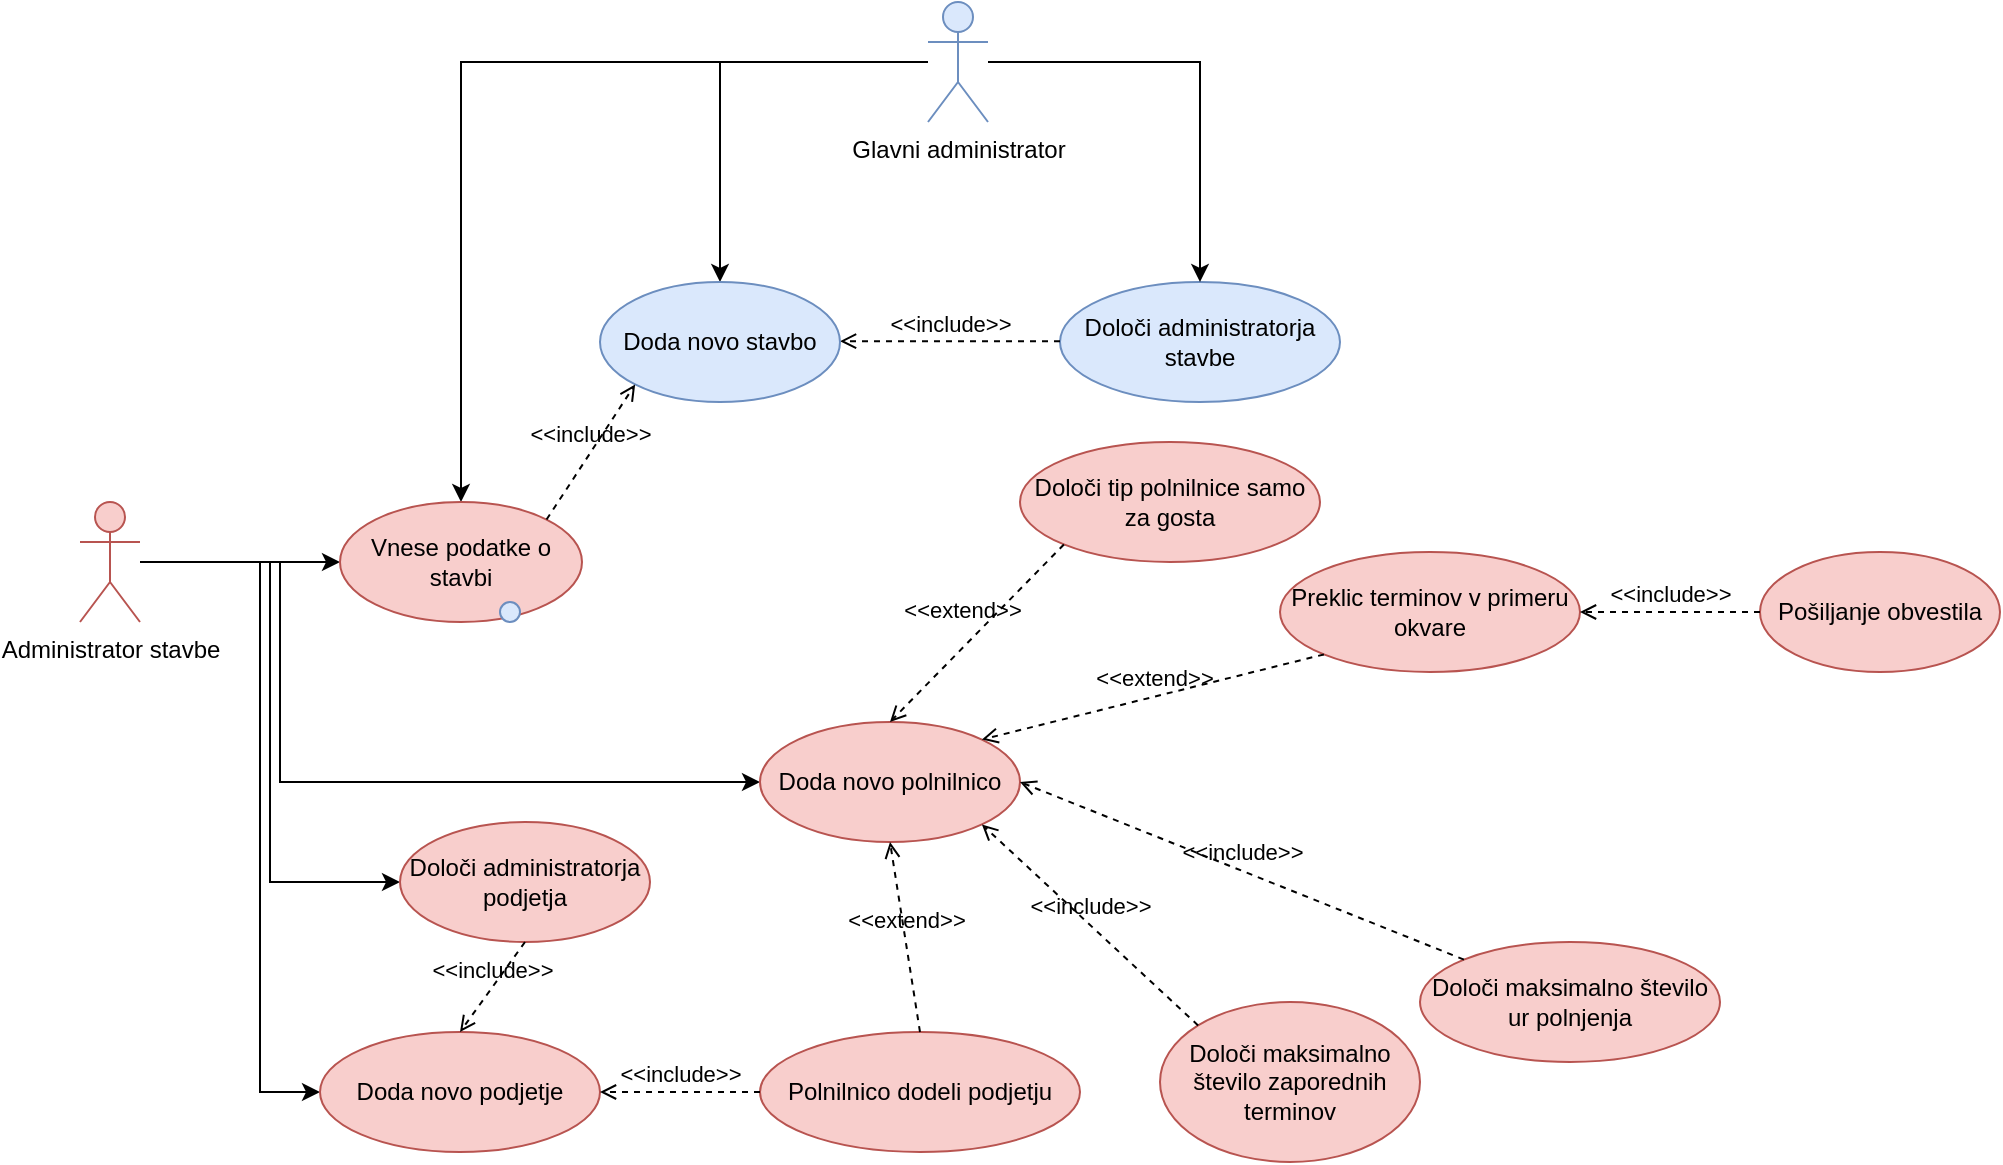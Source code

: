 <mxfile version="21.0.2" type="github">
  <diagram id="C5RBs43oDa-KdzZeNtuy" name="Page-1">
    <mxGraphModel dx="2712" dy="1022" grid="1" gridSize="10" guides="1" tooltips="1" connect="1" arrows="1" fold="1" page="1" pageScale="1" pageWidth="827" pageHeight="1169" math="0" shadow="0">
      <root>
        <mxCell id="WIyWlLk6GJQsqaUBKTNV-0" />
        <mxCell id="WIyWlLk6GJQsqaUBKTNV-1" parent="WIyWlLk6GJQsqaUBKTNV-0" />
        <mxCell id="7wFkgzrkXo4i7w-wskaY-10" value="Določi administratorja stavbe" style="ellipse;whiteSpace=wrap;html=1;fillColor=#dae8fc;strokeColor=#6c8ebf;" vertex="1" parent="WIyWlLk6GJQsqaUBKTNV-1">
          <mxGeometry x="450" y="180" width="140" height="60" as="geometry" />
        </mxCell>
        <mxCell id="7wFkgzrkXo4i7w-wskaY-40" style="edgeStyle=orthogonalEdgeStyle;rounded=0;orthogonalLoop=1;jettySize=auto;html=1;entryX=0.5;entryY=0;entryDx=0;entryDy=0;" edge="1" parent="WIyWlLk6GJQsqaUBKTNV-1" source="7wFkgzrkXo4i7w-wskaY-16" target="7wFkgzrkXo4i7w-wskaY-4">
          <mxGeometry relative="1" as="geometry" />
        </mxCell>
        <mxCell id="7wFkgzrkXo4i7w-wskaY-41" style="edgeStyle=orthogonalEdgeStyle;rounded=0;orthogonalLoop=1;jettySize=auto;html=1;entryX=0.5;entryY=0;entryDx=0;entryDy=0;" edge="1" parent="WIyWlLk6GJQsqaUBKTNV-1" source="7wFkgzrkXo4i7w-wskaY-16" target="7wFkgzrkXo4i7w-wskaY-26">
          <mxGeometry relative="1" as="geometry" />
        </mxCell>
        <mxCell id="7wFkgzrkXo4i7w-wskaY-42" style="edgeStyle=orthogonalEdgeStyle;rounded=0;orthogonalLoop=1;jettySize=auto;html=1;entryX=0.5;entryY=0;entryDx=0;entryDy=0;" edge="1" parent="WIyWlLk6GJQsqaUBKTNV-1" source="7wFkgzrkXo4i7w-wskaY-16" target="7wFkgzrkXo4i7w-wskaY-10">
          <mxGeometry relative="1" as="geometry" />
        </mxCell>
        <mxCell id="7wFkgzrkXo4i7w-wskaY-16" value="Glavni administrator" style="shape=umlActor;verticalLabelPosition=bottom;verticalAlign=top;html=1;outlineConnect=0;fillColor=#dae8fc;strokeColor=#6c8ebf;" vertex="1" parent="WIyWlLk6GJQsqaUBKTNV-1">
          <mxGeometry x="384" y="40" width="30" height="60" as="geometry" />
        </mxCell>
        <mxCell id="7wFkgzrkXo4i7w-wskaY-17" value="&amp;lt;&amp;lt;include&amp;gt;&amp;gt;" style="html=1;verticalAlign=bottom;labelBackgroundColor=none;endArrow=open;endFill=0;dashed=1;rounded=0;" edge="1" parent="WIyWlLk6GJQsqaUBKTNV-1">
          <mxGeometry width="160" relative="1" as="geometry">
            <mxPoint x="450" y="209.58" as="sourcePoint" />
            <mxPoint x="340" y="209.58" as="targetPoint" />
          </mxGeometry>
        </mxCell>
        <mxCell id="7wFkgzrkXo4i7w-wskaY-47" style="edgeStyle=orthogonalEdgeStyle;rounded=0;orthogonalLoop=1;jettySize=auto;html=1;" edge="1" parent="WIyWlLk6GJQsqaUBKTNV-1" source="7wFkgzrkXo4i7w-wskaY-19" target="7wFkgzrkXo4i7w-wskaY-26">
          <mxGeometry relative="1" as="geometry" />
        </mxCell>
        <mxCell id="7wFkgzrkXo4i7w-wskaY-48" style="edgeStyle=orthogonalEdgeStyle;rounded=0;orthogonalLoop=1;jettySize=auto;html=1;entryX=0;entryY=0.5;entryDx=0;entryDy=0;" edge="1" parent="WIyWlLk6GJQsqaUBKTNV-1" source="7wFkgzrkXo4i7w-wskaY-19" target="7wFkgzrkXo4i7w-wskaY-45">
          <mxGeometry relative="1" as="geometry">
            <Array as="points">
              <mxPoint x="50" y="320" />
              <mxPoint x="50" y="585" />
            </Array>
          </mxGeometry>
        </mxCell>
        <mxCell id="7wFkgzrkXo4i7w-wskaY-50" style="edgeStyle=orthogonalEdgeStyle;rounded=0;orthogonalLoop=1;jettySize=auto;html=1;entryX=0;entryY=0.5;entryDx=0;entryDy=0;" edge="1" parent="WIyWlLk6GJQsqaUBKTNV-1" source="7wFkgzrkXo4i7w-wskaY-19" target="7wFkgzrkXo4i7w-wskaY-49">
          <mxGeometry relative="1" as="geometry">
            <Array as="points">
              <mxPoint x="60" y="320" />
              <mxPoint x="60" y="430" />
            </Array>
          </mxGeometry>
        </mxCell>
        <mxCell id="7wFkgzrkXo4i7w-wskaY-67" style="edgeStyle=orthogonalEdgeStyle;rounded=0;orthogonalLoop=1;jettySize=auto;html=1;entryX=0;entryY=0.5;entryDx=0;entryDy=0;" edge="1" parent="WIyWlLk6GJQsqaUBKTNV-1" source="7wFkgzrkXo4i7w-wskaY-19" target="7wFkgzrkXo4i7w-wskaY-66">
          <mxGeometry relative="1" as="geometry" />
        </mxCell>
        <mxCell id="7wFkgzrkXo4i7w-wskaY-19" value="Administrator stavbe" style="shape=umlActor;verticalLabelPosition=bottom;verticalAlign=top;html=1;outlineConnect=0;fillColor=#f8cecc;strokeColor=#b85450;" vertex="1" parent="WIyWlLk6GJQsqaUBKTNV-1">
          <mxGeometry x="-40" y="290" width="30" height="60" as="geometry" />
        </mxCell>
        <mxCell id="7wFkgzrkXo4i7w-wskaY-26" value="Vnese podatke o stavbi" style="ellipse;whiteSpace=wrap;html=1;fillColor=#f8cecc;strokeColor=#b85450;" vertex="1" parent="WIyWlLk6GJQsqaUBKTNV-1">
          <mxGeometry x="90" y="290" width="121" height="60" as="geometry" />
        </mxCell>
        <mxCell id="7wFkgzrkXo4i7w-wskaY-4" value="Doda novo stavbo" style="ellipse;whiteSpace=wrap;html=1;fillColor=#dae8fc;strokeColor=#6c8ebf;" vertex="1" parent="WIyWlLk6GJQsqaUBKTNV-1">
          <mxGeometry x="220" y="180" width="120" height="60" as="geometry" />
        </mxCell>
        <mxCell id="7wFkgzrkXo4i7w-wskaY-37" value="" style="ellipse;whiteSpace=wrap;html=1;aspect=fixed;fillColor=#dae8fc;strokeColor=#6c8ebf;" vertex="1" parent="WIyWlLk6GJQsqaUBKTNV-1">
          <mxGeometry x="170" y="340" width="10" height="10" as="geometry" />
        </mxCell>
        <mxCell id="7wFkgzrkXo4i7w-wskaY-45" value="Doda novo podjetje" style="ellipse;whiteSpace=wrap;html=1;fillColor=#f8cecc;strokeColor=#b85450;" vertex="1" parent="WIyWlLk6GJQsqaUBKTNV-1">
          <mxGeometry x="80" y="555" width="140" height="60" as="geometry" />
        </mxCell>
        <mxCell id="7wFkgzrkXo4i7w-wskaY-49" value="Doda novo polnilnico" style="ellipse;whiteSpace=wrap;html=1;fillColor=#f8cecc;strokeColor=#b85450;" vertex="1" parent="WIyWlLk6GJQsqaUBKTNV-1">
          <mxGeometry x="300" y="400" width="130" height="60" as="geometry" />
        </mxCell>
        <mxCell id="7wFkgzrkXo4i7w-wskaY-51" value="Določi tip polnilnice samo za gosta" style="ellipse;whiteSpace=wrap;html=1;fillColor=#f8cecc;strokeColor=#b85450;" vertex="1" parent="WIyWlLk6GJQsqaUBKTNV-1">
          <mxGeometry x="430" y="260" width="150" height="60" as="geometry" />
        </mxCell>
        <mxCell id="7wFkgzrkXo4i7w-wskaY-52" value="&amp;lt;&amp;lt;extend&amp;gt;&amp;gt;" style="html=1;verticalAlign=bottom;labelBackgroundColor=none;endArrow=open;endFill=0;dashed=1;rounded=0;exitX=0;exitY=1;exitDx=0;exitDy=0;entryX=0.5;entryY=0;entryDx=0;entryDy=0;" edge="1" parent="WIyWlLk6GJQsqaUBKTNV-1" source="7wFkgzrkXo4i7w-wskaY-51" target="7wFkgzrkXo4i7w-wskaY-49">
          <mxGeometry x="0.045" y="-7" width="160" relative="1" as="geometry">
            <mxPoint x="460" y="420" as="sourcePoint" />
            <mxPoint x="620" y="420" as="targetPoint" />
            <mxPoint as="offset" />
          </mxGeometry>
        </mxCell>
        <mxCell id="7wFkgzrkXo4i7w-wskaY-53" value="Polnilnico dodeli podjetju" style="ellipse;whiteSpace=wrap;html=1;fillColor=#f8cecc;strokeColor=#b85450;" vertex="1" parent="WIyWlLk6GJQsqaUBKTNV-1">
          <mxGeometry x="300" y="555" width="160" height="60" as="geometry" />
        </mxCell>
        <mxCell id="7wFkgzrkXo4i7w-wskaY-54" value="&amp;lt;&amp;lt;extend&amp;gt;&amp;gt;" style="html=1;verticalAlign=bottom;labelBackgroundColor=none;endArrow=open;endFill=0;dashed=1;rounded=0;exitX=0.5;exitY=0;exitDx=0;exitDy=0;entryX=0.5;entryY=1;entryDx=0;entryDy=0;" edge="1" parent="WIyWlLk6GJQsqaUBKTNV-1" source="7wFkgzrkXo4i7w-wskaY-53" target="7wFkgzrkXo4i7w-wskaY-49">
          <mxGeometry width="160" relative="1" as="geometry">
            <mxPoint x="360" y="600" as="sourcePoint" />
            <mxPoint x="380" y="570" as="targetPoint" />
          </mxGeometry>
        </mxCell>
        <mxCell id="7wFkgzrkXo4i7w-wskaY-57" value="Določi maksimalno število ur polnjenja" style="ellipse;whiteSpace=wrap;html=1;fillColor=#f8cecc;strokeColor=#b85450;" vertex="1" parent="WIyWlLk6GJQsqaUBKTNV-1">
          <mxGeometry x="630" y="510" width="150" height="60" as="geometry" />
        </mxCell>
        <mxCell id="7wFkgzrkXo4i7w-wskaY-58" value="&amp;lt;&amp;lt;include&amp;gt;&amp;gt;" style="html=1;verticalAlign=bottom;labelBackgroundColor=none;endArrow=open;endFill=0;dashed=1;rounded=0;exitX=0;exitY=0;exitDx=0;exitDy=0;entryX=1;entryY=0.5;entryDx=0;entryDy=0;" edge="1" parent="WIyWlLk6GJQsqaUBKTNV-1" source="7wFkgzrkXo4i7w-wskaY-57" target="7wFkgzrkXo4i7w-wskaY-49">
          <mxGeometry width="160" relative="1" as="geometry">
            <mxPoint x="470" y="400" as="sourcePoint" />
            <mxPoint x="630" y="400" as="targetPoint" />
          </mxGeometry>
        </mxCell>
        <mxCell id="7wFkgzrkXo4i7w-wskaY-59" value="Določi maksimalno število zaporednih terminov" style="ellipse;whiteSpace=wrap;html=1;fillColor=#f8cecc;strokeColor=#b85450;" vertex="1" parent="WIyWlLk6GJQsqaUBKTNV-1">
          <mxGeometry x="500" y="540" width="130" height="80" as="geometry" />
        </mxCell>
        <mxCell id="7wFkgzrkXo4i7w-wskaY-60" value="&amp;lt;&amp;lt;include&amp;gt;&amp;gt;" style="html=1;verticalAlign=bottom;labelBackgroundColor=none;endArrow=open;endFill=0;dashed=1;rounded=0;exitX=0;exitY=0;exitDx=0;exitDy=0;entryX=1;entryY=1;entryDx=0;entryDy=0;" edge="1" parent="WIyWlLk6GJQsqaUBKTNV-1" source="7wFkgzrkXo4i7w-wskaY-59" target="7wFkgzrkXo4i7w-wskaY-49">
          <mxGeometry width="160" relative="1" as="geometry">
            <mxPoint x="540" y="450" as="sourcePoint" />
            <mxPoint x="700" y="450" as="targetPoint" />
          </mxGeometry>
        </mxCell>
        <mxCell id="7wFkgzrkXo4i7w-wskaY-61" value="Preklic terminov v primeru okvare" style="ellipse;whiteSpace=wrap;html=1;fillColor=#f8cecc;strokeColor=#b85450;" vertex="1" parent="WIyWlLk6GJQsqaUBKTNV-1">
          <mxGeometry x="560" y="315" width="150" height="60" as="geometry" />
        </mxCell>
        <mxCell id="7wFkgzrkXo4i7w-wskaY-63" value="&amp;lt;&amp;lt;extend&amp;gt;&amp;gt;" style="html=1;verticalAlign=bottom;labelBackgroundColor=none;endArrow=open;endFill=0;dashed=1;rounded=0;exitX=0;exitY=1;exitDx=0;exitDy=0;entryX=1;entryY=0;entryDx=0;entryDy=0;" edge="1" parent="WIyWlLk6GJQsqaUBKTNV-1" source="7wFkgzrkXo4i7w-wskaY-61" target="7wFkgzrkXo4i7w-wskaY-49">
          <mxGeometry width="160" relative="1" as="geometry">
            <mxPoint x="520" y="420" as="sourcePoint" />
            <mxPoint x="680" y="420" as="targetPoint" />
          </mxGeometry>
        </mxCell>
        <mxCell id="7wFkgzrkXo4i7w-wskaY-64" value="Pošiljanje obvestila" style="ellipse;whiteSpace=wrap;html=1;fillColor=#f8cecc;strokeColor=#b85450;" vertex="1" parent="WIyWlLk6GJQsqaUBKTNV-1">
          <mxGeometry x="800" y="315" width="120" height="60" as="geometry" />
        </mxCell>
        <mxCell id="7wFkgzrkXo4i7w-wskaY-65" value="&amp;lt;&amp;lt;include&amp;gt;&amp;gt;" style="html=1;verticalAlign=bottom;labelBackgroundColor=none;endArrow=open;endFill=0;dashed=1;rounded=0;exitX=0;exitY=0.5;exitDx=0;exitDy=0;entryX=1;entryY=0.5;entryDx=0;entryDy=0;" edge="1" parent="WIyWlLk6GJQsqaUBKTNV-1" source="7wFkgzrkXo4i7w-wskaY-64" target="7wFkgzrkXo4i7w-wskaY-61">
          <mxGeometry width="160" relative="1" as="geometry">
            <mxPoint x="730" y="410" as="sourcePoint" />
            <mxPoint x="890" y="410" as="targetPoint" />
          </mxGeometry>
        </mxCell>
        <mxCell id="7wFkgzrkXo4i7w-wskaY-66" value="Določi administratorja podjetja" style="ellipse;whiteSpace=wrap;html=1;fillColor=#f8cecc;strokeColor=#b85450;" vertex="1" parent="WIyWlLk6GJQsqaUBKTNV-1">
          <mxGeometry x="120" y="450" width="125" height="60" as="geometry" />
        </mxCell>
        <mxCell id="7wFkgzrkXo4i7w-wskaY-68" value="&amp;lt;&amp;lt;include&amp;gt;&amp;gt;" style="html=1;verticalAlign=bottom;labelBackgroundColor=none;endArrow=open;endFill=0;dashed=1;rounded=0;exitX=0.5;exitY=1;exitDx=0;exitDy=0;entryX=0.5;entryY=0;entryDx=0;entryDy=0;" edge="1" parent="WIyWlLk6GJQsqaUBKTNV-1" source="7wFkgzrkXo4i7w-wskaY-66" target="7wFkgzrkXo4i7w-wskaY-45">
          <mxGeometry width="160" relative="1" as="geometry">
            <mxPoint x="150" y="540" as="sourcePoint" />
            <mxPoint x="310" y="540" as="targetPoint" />
          </mxGeometry>
        </mxCell>
        <mxCell id="7wFkgzrkXo4i7w-wskaY-69" value="&amp;lt;&amp;lt;include&amp;gt;&amp;gt;" style="html=1;verticalAlign=bottom;labelBackgroundColor=none;endArrow=open;endFill=0;dashed=1;rounded=0;exitX=1;exitY=0;exitDx=0;exitDy=0;entryX=0;entryY=1;entryDx=0;entryDy=0;" edge="1" parent="WIyWlLk6GJQsqaUBKTNV-1" source="7wFkgzrkXo4i7w-wskaY-26" target="7wFkgzrkXo4i7w-wskaY-4">
          <mxGeometry width="160" relative="1" as="geometry">
            <mxPoint x="210" y="270" as="sourcePoint" />
            <mxPoint x="370" y="270" as="targetPoint" />
          </mxGeometry>
        </mxCell>
        <mxCell id="7wFkgzrkXo4i7w-wskaY-70" value="&amp;lt;&amp;lt;include&amp;gt;&amp;gt;" style="html=1;verticalAlign=bottom;labelBackgroundColor=none;endArrow=open;endFill=0;dashed=1;rounded=0;exitX=0;exitY=0.5;exitDx=0;exitDy=0;entryX=1;entryY=0.5;entryDx=0;entryDy=0;" edge="1" parent="WIyWlLk6GJQsqaUBKTNV-1" source="7wFkgzrkXo4i7w-wskaY-53" target="7wFkgzrkXo4i7w-wskaY-45">
          <mxGeometry width="160" relative="1" as="geometry">
            <mxPoint x="260" y="670" as="sourcePoint" />
            <mxPoint x="420" y="670" as="targetPoint" />
          </mxGeometry>
        </mxCell>
      </root>
    </mxGraphModel>
  </diagram>
</mxfile>
